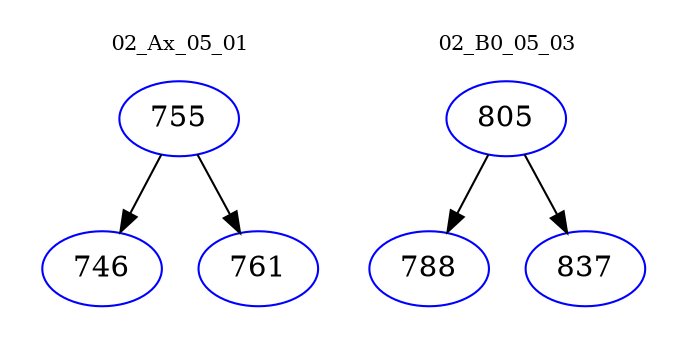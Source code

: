 digraph{
subgraph cluster_0 {
color = white
label = "02_Ax_05_01";
fontsize=10;
T0_755 [label="755", color="blue"]
T0_755 -> T0_746 [color="black"]
T0_746 [label="746", color="blue"]
T0_755 -> T0_761 [color="black"]
T0_761 [label="761", color="blue"]
}
subgraph cluster_1 {
color = white
label = "02_B0_05_03";
fontsize=10;
T1_805 [label="805", color="blue"]
T1_805 -> T1_788 [color="black"]
T1_788 [label="788", color="blue"]
T1_805 -> T1_837 [color="black"]
T1_837 [label="837", color="blue"]
}
}
